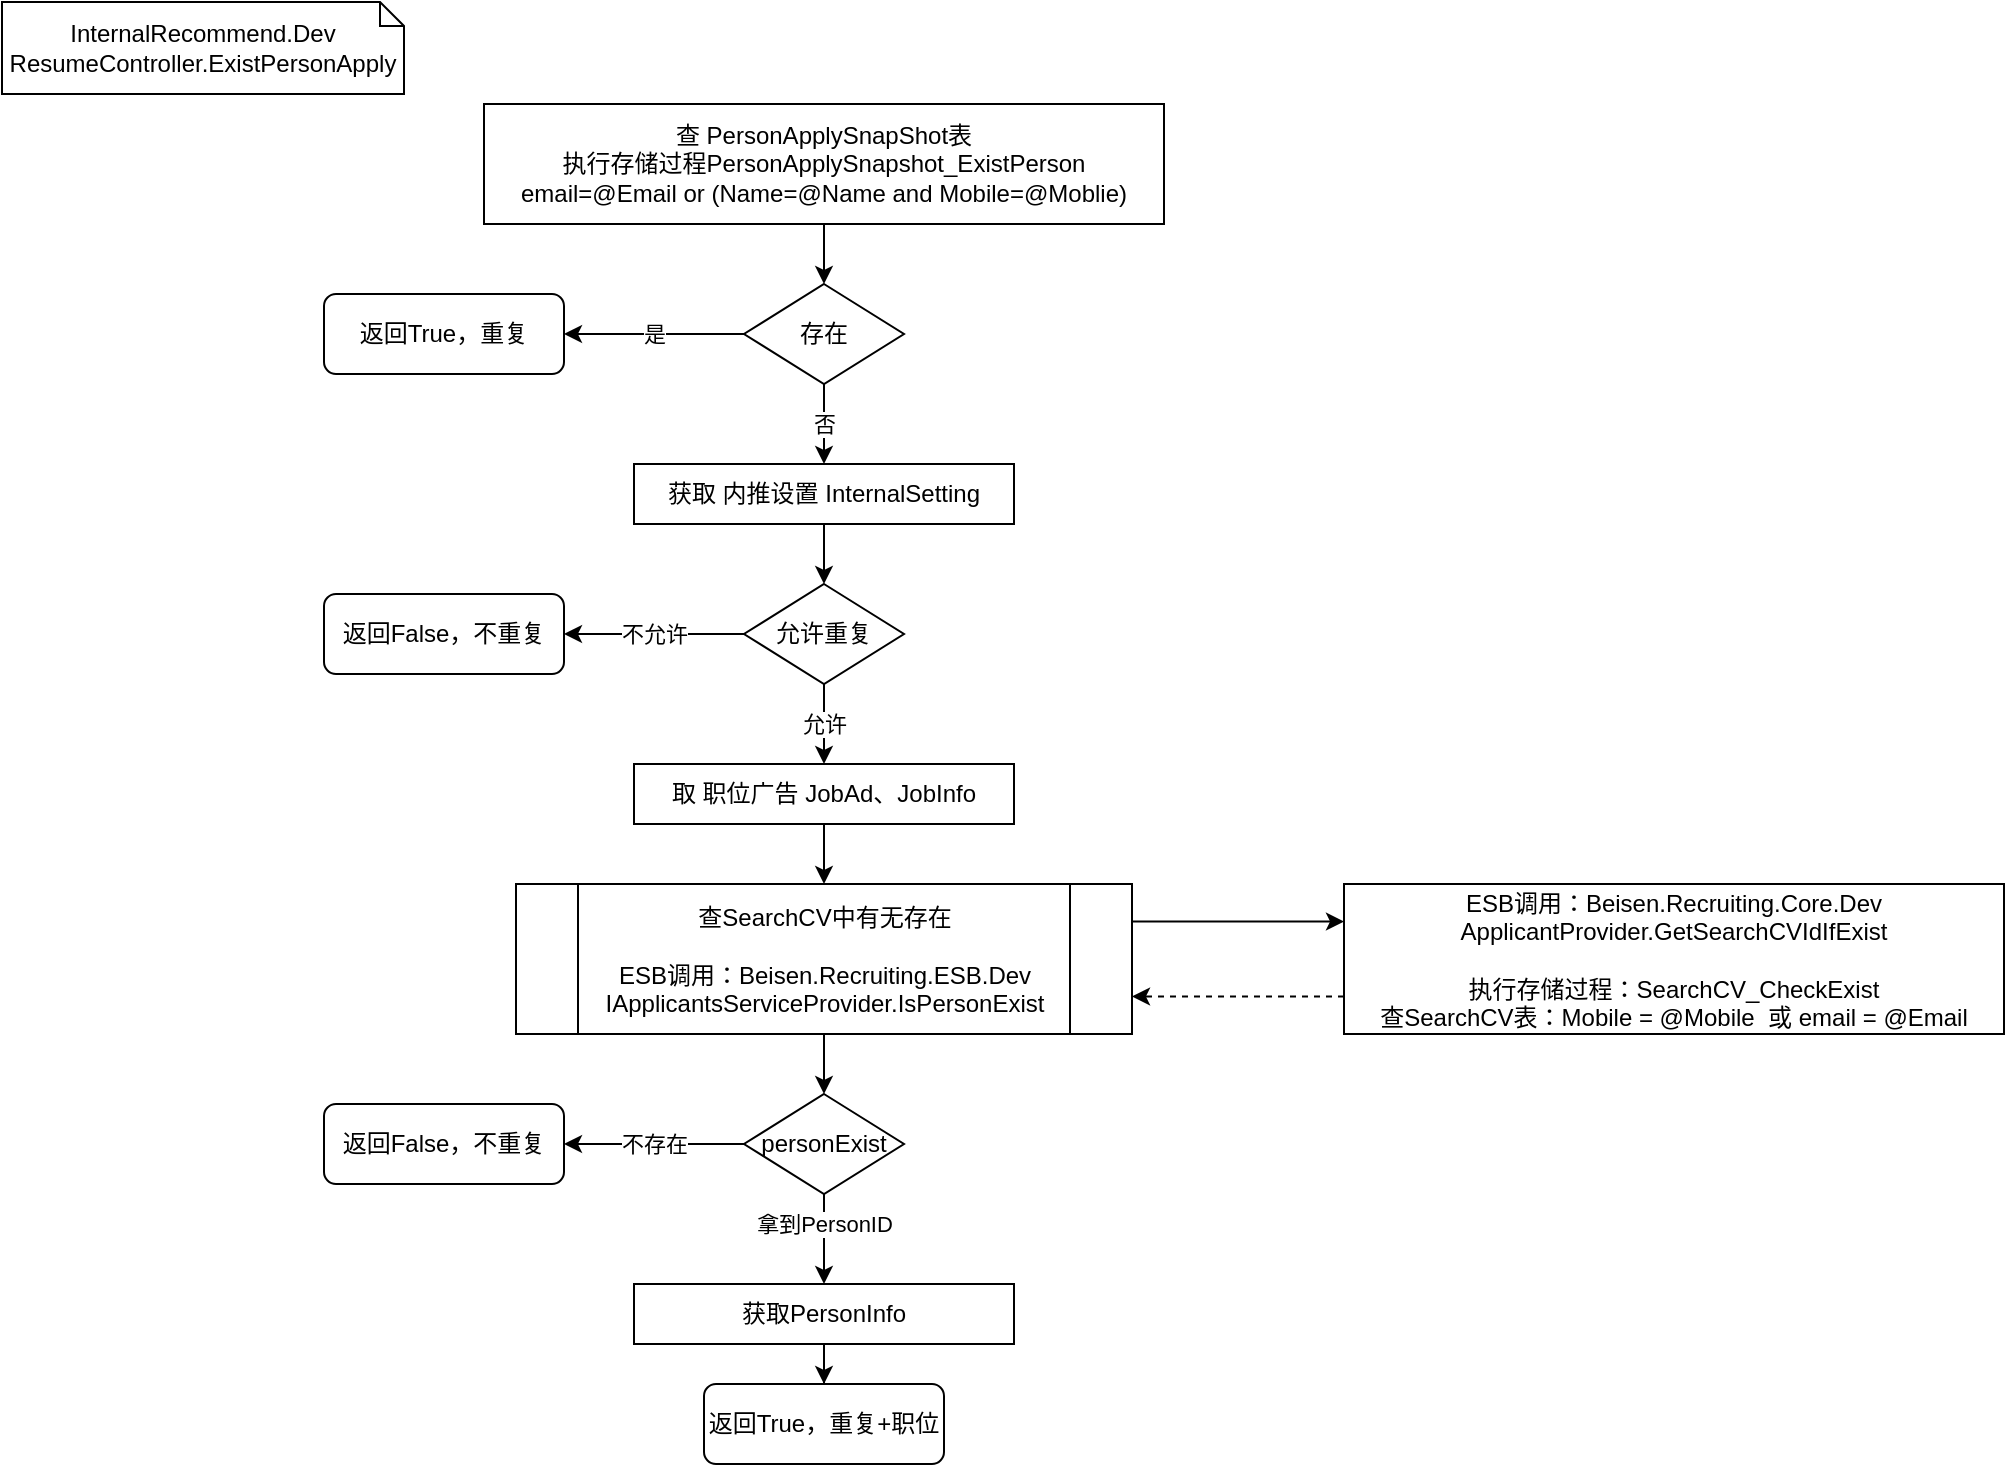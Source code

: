 <mxfile version="13.9.9" type="github">
  <diagram id="cAj1qtsFVKxZxiu678Lv" name="Page-1">
    <mxGraphModel dx="1422" dy="762" grid="0" gridSize="10" guides="1" tooltips="1" connect="1" arrows="1" fold="1" page="1" pageScale="1" pageWidth="1654" pageHeight="2336" math="0" shadow="0">
      <root>
        <mxCell id="0" />
        <mxCell id="1" parent="0" />
        <mxCell id="NxLp5gEP2QYgd8GNl1Bz-1" value="InternalRecommend.Dev&lt;br&gt;ResumeController.ExistPersonApply" style="shape=note;size=12;whiteSpace=wrap;html=1;" vertex="1" parent="1">
          <mxGeometry x="199" y="149" width="201" height="46" as="geometry" />
        </mxCell>
        <mxCell id="NxLp5gEP2QYgd8GNl1Bz-4" value="" style="edgeStyle=orthogonalEdgeStyle;rounded=0;orthogonalLoop=1;jettySize=auto;html=1;" edge="1" parent="1" source="NxLp5gEP2QYgd8GNl1Bz-2" target="NxLp5gEP2QYgd8GNl1Bz-3">
          <mxGeometry relative="1" as="geometry" />
        </mxCell>
        <mxCell id="NxLp5gEP2QYgd8GNl1Bz-2" value="查 PersonApplySnapShot表&lt;br&gt;执行存储过程PersonApplySnapshot_ExistPerson&lt;br&gt;email=@Email or (Name=@Name and Mobile=@Moblie)" style="rounded=0;whiteSpace=wrap;html=1;" vertex="1" parent="1">
          <mxGeometry x="440" y="200" width="340" height="60" as="geometry" />
        </mxCell>
        <mxCell id="NxLp5gEP2QYgd8GNl1Bz-6" value="是" style="edgeStyle=orthogonalEdgeStyle;rounded=0;orthogonalLoop=1;jettySize=auto;html=1;" edge="1" parent="1" source="NxLp5gEP2QYgd8GNl1Bz-3" target="NxLp5gEP2QYgd8GNl1Bz-5">
          <mxGeometry relative="1" as="geometry" />
        </mxCell>
        <mxCell id="NxLp5gEP2QYgd8GNl1Bz-8" value="否" style="edgeStyle=orthogonalEdgeStyle;rounded=0;orthogonalLoop=1;jettySize=auto;html=1;" edge="1" parent="1" source="NxLp5gEP2QYgd8GNl1Bz-3" target="NxLp5gEP2QYgd8GNl1Bz-7">
          <mxGeometry relative="1" as="geometry" />
        </mxCell>
        <mxCell id="NxLp5gEP2QYgd8GNl1Bz-3" value="存在" style="rhombus;whiteSpace=wrap;html=1;" vertex="1" parent="1">
          <mxGeometry x="570" y="290" width="80" height="50" as="geometry" />
        </mxCell>
        <mxCell id="NxLp5gEP2QYgd8GNl1Bz-5" value="返回True，重复" style="whiteSpace=wrap;html=1;rounded=1;" vertex="1" parent="1">
          <mxGeometry x="360" y="295" width="120" height="40" as="geometry" />
        </mxCell>
        <mxCell id="NxLp5gEP2QYgd8GNl1Bz-10" value="" style="edgeStyle=orthogonalEdgeStyle;rounded=0;orthogonalLoop=1;jettySize=auto;html=1;" edge="1" parent="1" source="NxLp5gEP2QYgd8GNl1Bz-7" target="NxLp5gEP2QYgd8GNl1Bz-9">
          <mxGeometry relative="1" as="geometry" />
        </mxCell>
        <mxCell id="NxLp5gEP2QYgd8GNl1Bz-7" value="获取 内推设置 InternalSetting" style="rounded=0;whiteSpace=wrap;html=1;" vertex="1" parent="1">
          <mxGeometry x="515" y="380" width="190" height="30" as="geometry" />
        </mxCell>
        <mxCell id="NxLp5gEP2QYgd8GNl1Bz-14" value="允许" style="edgeStyle=orthogonalEdgeStyle;rounded=0;orthogonalLoop=1;jettySize=auto;html=1;" edge="1" parent="1" source="NxLp5gEP2QYgd8GNl1Bz-9" target="NxLp5gEP2QYgd8GNl1Bz-13">
          <mxGeometry relative="1" as="geometry" />
        </mxCell>
        <mxCell id="NxLp5gEP2QYgd8GNl1Bz-29" value="不允许" style="edgeStyle=orthogonalEdgeStyle;rounded=0;orthogonalLoop=1;jettySize=auto;html=1;exitX=0;exitY=0.5;exitDx=0;exitDy=0;" edge="1" parent="1" source="NxLp5gEP2QYgd8GNl1Bz-9" target="NxLp5gEP2QYgd8GNl1Bz-11">
          <mxGeometry relative="1" as="geometry" />
        </mxCell>
        <mxCell id="NxLp5gEP2QYgd8GNl1Bz-9" value="允许重复" style="rhombus;whiteSpace=wrap;html=1;" vertex="1" parent="1">
          <mxGeometry x="570" y="440" width="80" height="50" as="geometry" />
        </mxCell>
        <mxCell id="NxLp5gEP2QYgd8GNl1Bz-11" value="返回False，不重复" style="whiteSpace=wrap;html=1;rounded=1;" vertex="1" parent="1">
          <mxGeometry x="360" y="445" width="120" height="40" as="geometry" />
        </mxCell>
        <mxCell id="NxLp5gEP2QYgd8GNl1Bz-31" value="" style="edgeStyle=orthogonalEdgeStyle;rounded=0;orthogonalLoop=1;jettySize=auto;html=1;" edge="1" parent="1" source="NxLp5gEP2QYgd8GNl1Bz-13" target="NxLp5gEP2QYgd8GNl1Bz-30">
          <mxGeometry relative="1" as="geometry" />
        </mxCell>
        <mxCell id="NxLp5gEP2QYgd8GNl1Bz-13" value="取 职位广告 JobAd、JobInfo" style="rounded=0;whiteSpace=wrap;html=1;" vertex="1" parent="1">
          <mxGeometry x="515" y="530" width="190" height="30" as="geometry" />
        </mxCell>
        <mxCell id="NxLp5gEP2QYgd8GNl1Bz-19" style="edgeStyle=orthogonalEdgeStyle;rounded=0;orthogonalLoop=1;jettySize=auto;html=1;exitX=0;exitY=0.75;exitDx=0;exitDy=0;entryX=1;entryY=0.75;entryDx=0;entryDy=0;dashed=1;" edge="1" parent="1" source="NxLp5gEP2QYgd8GNl1Bz-15" target="NxLp5gEP2QYgd8GNl1Bz-30">
          <mxGeometry relative="1" as="geometry">
            <mxPoint x="797.5" y="647.5" as="targetPoint" />
          </mxGeometry>
        </mxCell>
        <mxCell id="NxLp5gEP2QYgd8GNl1Bz-15" value="ESB调用：Beisen.Recruiting.Core.Dev&lt;br&gt;ApplicantProvider.GetSearchCVIdIfExist&lt;br&gt;&lt;br&gt;执行存储过程：SearchCV_CheckExist&lt;br&gt;查SearchCV表：Mobile = @Mobile&amp;nbsp; 或&amp;nbsp;email = @Email" style="rounded=0;whiteSpace=wrap;html=1;" vertex="1" parent="1">
          <mxGeometry x="870" y="590" width="330" height="75" as="geometry" />
        </mxCell>
        <mxCell id="NxLp5gEP2QYgd8GNl1Bz-26" value="拿到PersonID" style="edgeStyle=orthogonalEdgeStyle;rounded=0;orthogonalLoop=1;jettySize=auto;html=1;" edge="1" parent="1" source="NxLp5gEP2QYgd8GNl1Bz-16" target="NxLp5gEP2QYgd8GNl1Bz-25">
          <mxGeometry x="-0.333" relative="1" as="geometry">
            <mxPoint as="offset" />
          </mxGeometry>
        </mxCell>
        <mxCell id="NxLp5gEP2QYgd8GNl1Bz-33" value="不存在" style="edgeStyle=orthogonalEdgeStyle;rounded=0;orthogonalLoop=1;jettySize=auto;html=1;" edge="1" parent="1" source="NxLp5gEP2QYgd8GNl1Bz-16" target="NxLp5gEP2QYgd8GNl1Bz-32">
          <mxGeometry relative="1" as="geometry" />
        </mxCell>
        <mxCell id="NxLp5gEP2QYgd8GNl1Bz-16" value="personExist" style="rhombus;whiteSpace=wrap;html=1;" vertex="1" parent="1">
          <mxGeometry x="570" y="695" width="80" height="50" as="geometry" />
        </mxCell>
        <mxCell id="NxLp5gEP2QYgd8GNl1Bz-18" style="edgeStyle=orthogonalEdgeStyle;rounded=0;orthogonalLoop=1;jettySize=auto;html=1;entryX=0;entryY=0.25;entryDx=0;entryDy=0;exitX=1;exitY=0.25;exitDx=0;exitDy=0;" edge="1" parent="1" source="NxLp5gEP2QYgd8GNl1Bz-30" target="NxLp5gEP2QYgd8GNl1Bz-15">
          <mxGeometry relative="1" as="geometry">
            <mxPoint x="797.5" y="612.5" as="sourcePoint" />
          </mxGeometry>
        </mxCell>
        <mxCell id="NxLp5gEP2QYgd8GNl1Bz-24" value="" style="edgeStyle=orthogonalEdgeStyle;rounded=0;orthogonalLoop=1;jettySize=auto;html=1;" edge="1" parent="1" source="NxLp5gEP2QYgd8GNl1Bz-30" target="NxLp5gEP2QYgd8GNl1Bz-16">
          <mxGeometry relative="1" as="geometry">
            <mxPoint x="610" y="665" as="sourcePoint" />
          </mxGeometry>
        </mxCell>
        <mxCell id="NxLp5gEP2QYgd8GNl1Bz-28" value="" style="edgeStyle=orthogonalEdgeStyle;rounded=0;orthogonalLoop=1;jettySize=auto;html=1;" edge="1" parent="1" source="NxLp5gEP2QYgd8GNl1Bz-25" target="NxLp5gEP2QYgd8GNl1Bz-27">
          <mxGeometry relative="1" as="geometry" />
        </mxCell>
        <mxCell id="NxLp5gEP2QYgd8GNl1Bz-25" value="获取PersonInfo" style="rounded=0;whiteSpace=wrap;html=1;" vertex="1" parent="1">
          <mxGeometry x="515" y="790" width="190" height="30" as="geometry" />
        </mxCell>
        <mxCell id="NxLp5gEP2QYgd8GNl1Bz-27" value="返回True，重复+职位" style="rounded=1;whiteSpace=wrap;html=1;" vertex="1" parent="1">
          <mxGeometry x="550" y="840" width="120" height="40" as="geometry" />
        </mxCell>
        <mxCell id="NxLp5gEP2QYgd8GNl1Bz-30" value="&lt;span&gt;查SearchCV中有无存在&lt;br&gt;&lt;/span&gt;&lt;br&gt;&lt;span&gt;ESB调用：&lt;/span&gt;Beisen.Recruiting.ESB.Dev&lt;span&gt;&lt;br&gt;IApplicantsServiceProvider.IsPersonExist&lt;/span&gt;" style="shape=process;whiteSpace=wrap;html=1;backgroundOutline=1;" vertex="1" parent="1">
          <mxGeometry x="456" y="590" width="308" height="75" as="geometry" />
        </mxCell>
        <mxCell id="NxLp5gEP2QYgd8GNl1Bz-32" value="返回False，不重复" style="whiteSpace=wrap;html=1;rounded=1;" vertex="1" parent="1">
          <mxGeometry x="360" y="700" width="120" height="40" as="geometry" />
        </mxCell>
      </root>
    </mxGraphModel>
  </diagram>
</mxfile>
